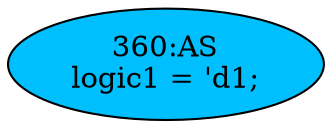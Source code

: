 strict digraph "" {
	node [label="\N"];
	"360:AS"	 [ast="<pyverilog.vparser.ast.Assign object at 0x7f030bfc8150>",
		def_var="['logic1']",
		fillcolor=deepskyblue,
		label="360:AS
logic1 = 'd1;",
		statements="[]",
		style=filled,
		typ=Assign,
		use_var="[]"];
}
